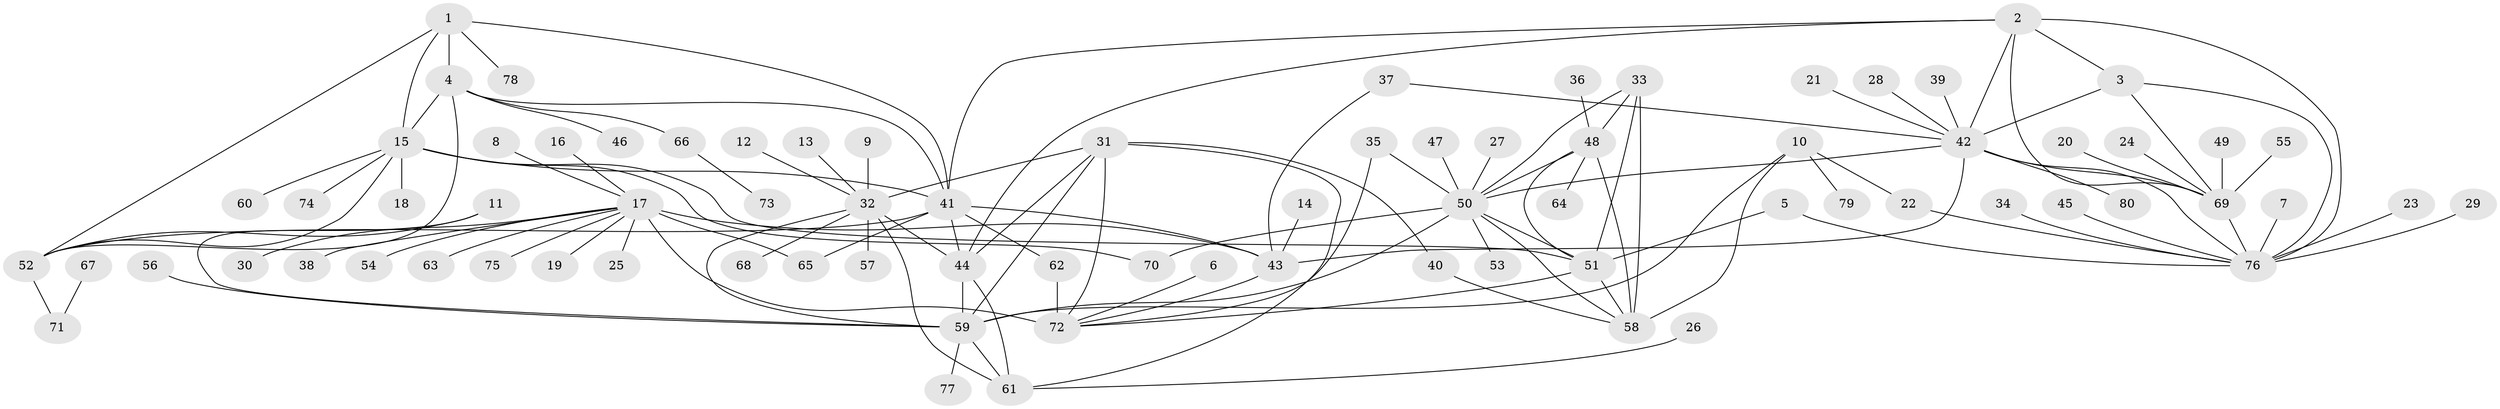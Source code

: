 // original degree distribution, {9: 0.022727272727272728, 11: 0.015151515151515152, 6: 0.03787878787878788, 12: 0.022727272727272728, 8: 0.03787878787878788, 14: 0.022727272727272728, 10: 0.030303030303030304, 5: 0.030303030303030304, 7: 0.007575757575757576, 1: 0.5909090909090909, 2: 0.1590909090909091, 4: 0.007575757575757576, 3: 0.015151515151515152}
// Generated by graph-tools (version 1.1) at 2025/37/03/04/25 23:37:39]
// undirected, 80 vertices, 120 edges
graph export_dot {
  node [color=gray90,style=filled];
  1;
  2;
  3;
  4;
  5;
  6;
  7;
  8;
  9;
  10;
  11;
  12;
  13;
  14;
  15;
  16;
  17;
  18;
  19;
  20;
  21;
  22;
  23;
  24;
  25;
  26;
  27;
  28;
  29;
  30;
  31;
  32;
  33;
  34;
  35;
  36;
  37;
  38;
  39;
  40;
  41;
  42;
  43;
  44;
  45;
  46;
  47;
  48;
  49;
  50;
  51;
  52;
  53;
  54;
  55;
  56;
  57;
  58;
  59;
  60;
  61;
  62;
  63;
  64;
  65;
  66;
  67;
  68;
  69;
  70;
  71;
  72;
  73;
  74;
  75;
  76;
  77;
  78;
  79;
  80;
  1 -- 4 [weight=2.0];
  1 -- 15 [weight=2.0];
  1 -- 41 [weight=2.0];
  1 -- 52 [weight=2.0];
  1 -- 78 [weight=1.0];
  2 -- 3 [weight=2.0];
  2 -- 41 [weight=1.0];
  2 -- 42 [weight=1.0];
  2 -- 44 [weight=1.0];
  2 -- 69 [weight=1.0];
  2 -- 76 [weight=1.0];
  3 -- 42 [weight=2.0];
  3 -- 69 [weight=2.0];
  3 -- 76 [weight=2.0];
  4 -- 15 [weight=1.0];
  4 -- 41 [weight=1.0];
  4 -- 46 [weight=1.0];
  4 -- 52 [weight=1.0];
  4 -- 66 [weight=1.0];
  5 -- 51 [weight=1.0];
  5 -- 76 [weight=1.0];
  6 -- 72 [weight=1.0];
  7 -- 76 [weight=1.0];
  8 -- 17 [weight=1.0];
  9 -- 32 [weight=1.0];
  10 -- 22 [weight=1.0];
  10 -- 58 [weight=1.0];
  10 -- 59 [weight=1.0];
  10 -- 79 [weight=1.0];
  11 -- 52 [weight=1.0];
  11 -- 59 [weight=1.0];
  12 -- 32 [weight=1.0];
  13 -- 32 [weight=1.0];
  14 -- 43 [weight=1.0];
  15 -- 18 [weight=1.0];
  15 -- 41 [weight=1.0];
  15 -- 51 [weight=1.0];
  15 -- 52 [weight=1.0];
  15 -- 60 [weight=1.0];
  15 -- 70 [weight=1.0];
  15 -- 74 [weight=1.0];
  16 -- 17 [weight=1.0];
  17 -- 19 [weight=1.0];
  17 -- 25 [weight=1.0];
  17 -- 30 [weight=1.0];
  17 -- 38 [weight=1.0];
  17 -- 43 [weight=3.0];
  17 -- 54 [weight=1.0];
  17 -- 63 [weight=1.0];
  17 -- 65 [weight=1.0];
  17 -- 72 [weight=6.0];
  17 -- 75 [weight=1.0];
  20 -- 69 [weight=1.0];
  21 -- 42 [weight=1.0];
  22 -- 76 [weight=1.0];
  23 -- 76 [weight=1.0];
  24 -- 69 [weight=1.0];
  26 -- 61 [weight=1.0];
  27 -- 50 [weight=1.0];
  28 -- 42 [weight=1.0];
  29 -- 76 [weight=1.0];
  31 -- 32 [weight=1.0];
  31 -- 40 [weight=1.0];
  31 -- 44 [weight=1.0];
  31 -- 59 [weight=1.0];
  31 -- 61 [weight=2.0];
  31 -- 72 [weight=1.0];
  32 -- 44 [weight=1.0];
  32 -- 57 [weight=1.0];
  32 -- 59 [weight=1.0];
  32 -- 61 [weight=2.0];
  32 -- 68 [weight=1.0];
  33 -- 48 [weight=2.0];
  33 -- 50 [weight=2.0];
  33 -- 51 [weight=2.0];
  33 -- 58 [weight=2.0];
  34 -- 76 [weight=1.0];
  35 -- 50 [weight=1.0];
  35 -- 72 [weight=1.0];
  36 -- 48 [weight=1.0];
  37 -- 42 [weight=1.0];
  37 -- 43 [weight=1.0];
  39 -- 42 [weight=1.0];
  40 -- 58 [weight=1.0];
  41 -- 43 [weight=1.0];
  41 -- 44 [weight=1.0];
  41 -- 52 [weight=1.0];
  41 -- 62 [weight=1.0];
  41 -- 65 [weight=1.0];
  42 -- 43 [weight=1.0];
  42 -- 50 [weight=1.0];
  42 -- 69 [weight=1.0];
  42 -- 76 [weight=1.0];
  42 -- 80 [weight=1.0];
  43 -- 72 [weight=2.0];
  44 -- 59 [weight=1.0];
  44 -- 61 [weight=2.0];
  45 -- 76 [weight=1.0];
  47 -- 50 [weight=1.0];
  48 -- 50 [weight=1.0];
  48 -- 51 [weight=1.0];
  48 -- 58 [weight=1.0];
  48 -- 64 [weight=1.0];
  49 -- 69 [weight=1.0];
  50 -- 51 [weight=1.0];
  50 -- 53 [weight=1.0];
  50 -- 58 [weight=1.0];
  50 -- 59 [weight=1.0];
  50 -- 70 [weight=1.0];
  51 -- 58 [weight=1.0];
  51 -- 72 [weight=1.0];
  52 -- 71 [weight=1.0];
  55 -- 69 [weight=1.0];
  56 -- 59 [weight=1.0];
  59 -- 61 [weight=2.0];
  59 -- 77 [weight=1.0];
  62 -- 72 [weight=1.0];
  66 -- 73 [weight=1.0];
  67 -- 71 [weight=1.0];
  69 -- 76 [weight=1.0];
}
